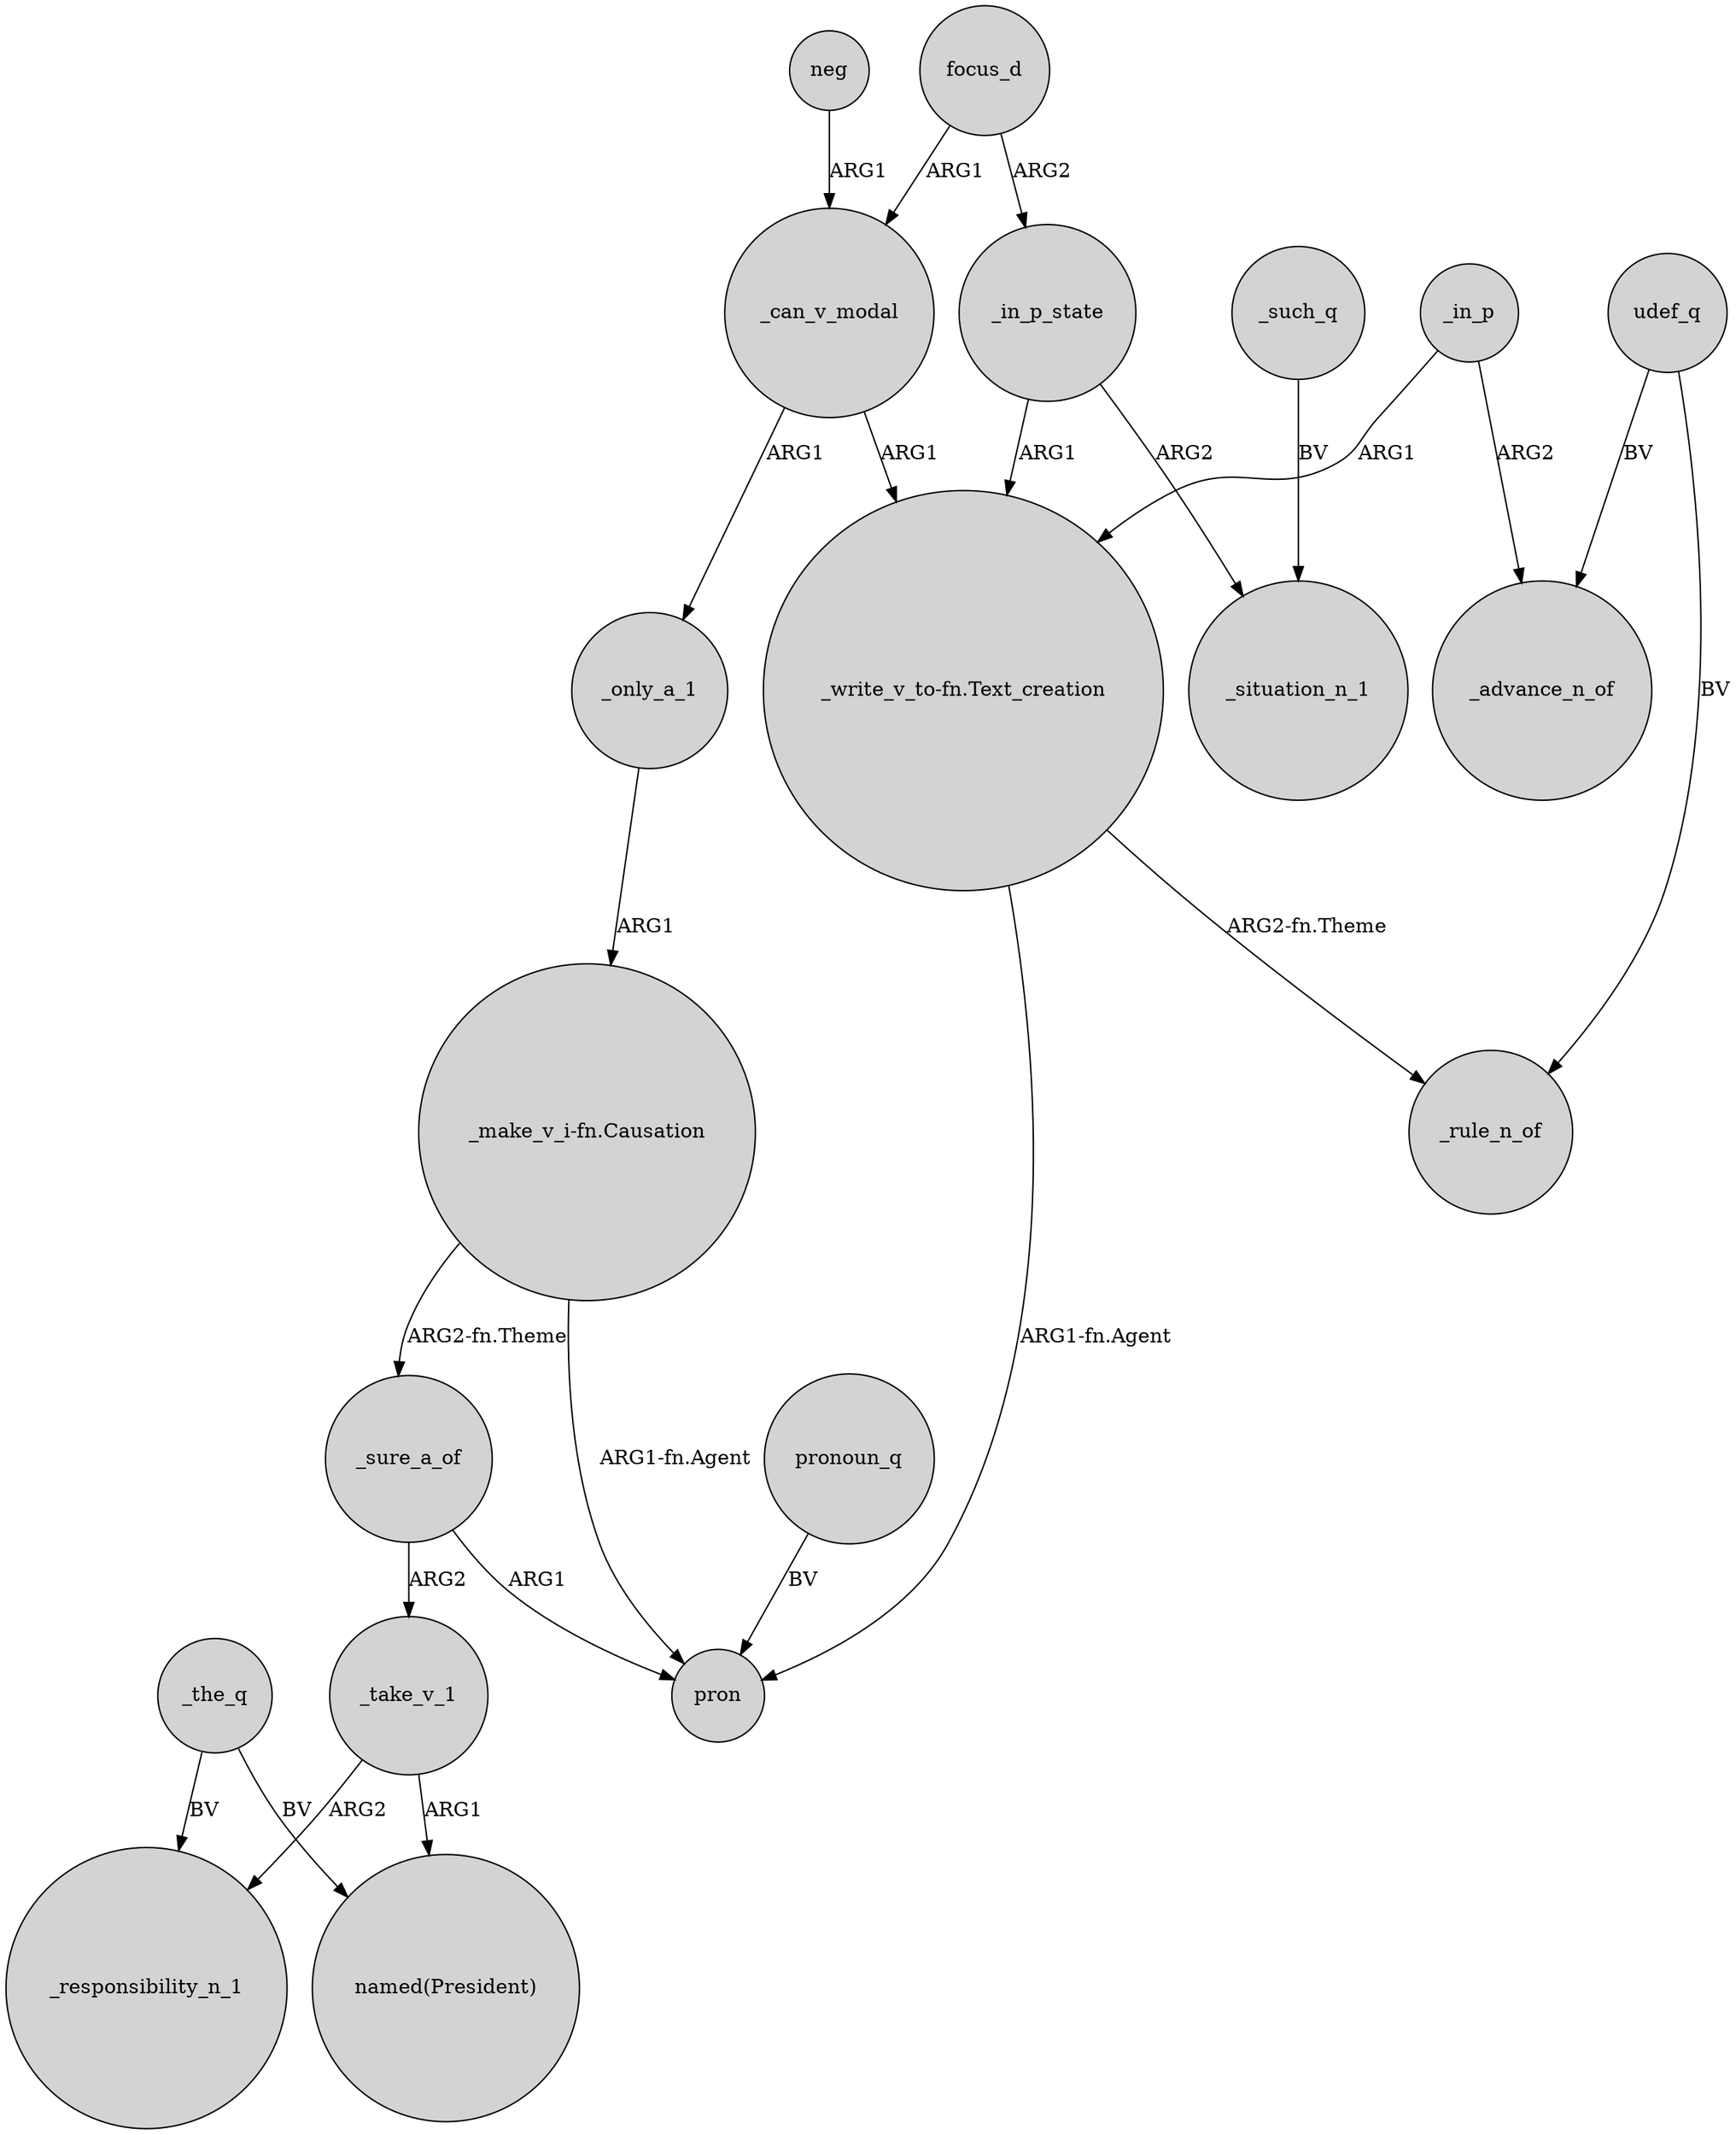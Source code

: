 digraph {
	node [shape=circle style=filled]
	_in_p_state -> "_write_v_to-fn.Text_creation" [label=ARG1]
	udef_q -> _rule_n_of [label=BV]
	"_make_v_i-fn.Causation" -> _sure_a_of [label="ARG2-fn.Theme"]
	udef_q -> _advance_n_of [label=BV]
	_only_a_1 -> "_make_v_i-fn.Causation" [label=ARG1]
	_the_q -> _responsibility_n_1 [label=BV]
	_take_v_1 -> _responsibility_n_1 [label=ARG2]
	_can_v_modal -> _only_a_1 [label=ARG1]
	_take_v_1 -> "named(President)" [label=ARG1]
	focus_d -> _in_p_state [label=ARG2]
	_in_p -> "_write_v_to-fn.Text_creation" [label=ARG1]
	_can_v_modal -> "_write_v_to-fn.Text_creation" [label=ARG1]
	_in_p_state -> _situation_n_1 [label=ARG2]
	pronoun_q -> pron [label=BV]
	"_write_v_to-fn.Text_creation" -> pron [label="ARG1-fn.Agent"]
	_in_p -> _advance_n_of [label=ARG2]
	"_make_v_i-fn.Causation" -> pron [label="ARG1-fn.Agent"]
	_sure_a_of -> _take_v_1 [label=ARG2]
	_the_q -> "named(President)" [label=BV]
	_such_q -> _situation_n_1 [label=BV]
	focus_d -> _can_v_modal [label=ARG1]
	_sure_a_of -> pron [label=ARG1]
	"_write_v_to-fn.Text_creation" -> _rule_n_of [label="ARG2-fn.Theme"]
	neg -> _can_v_modal [label=ARG1]
}
